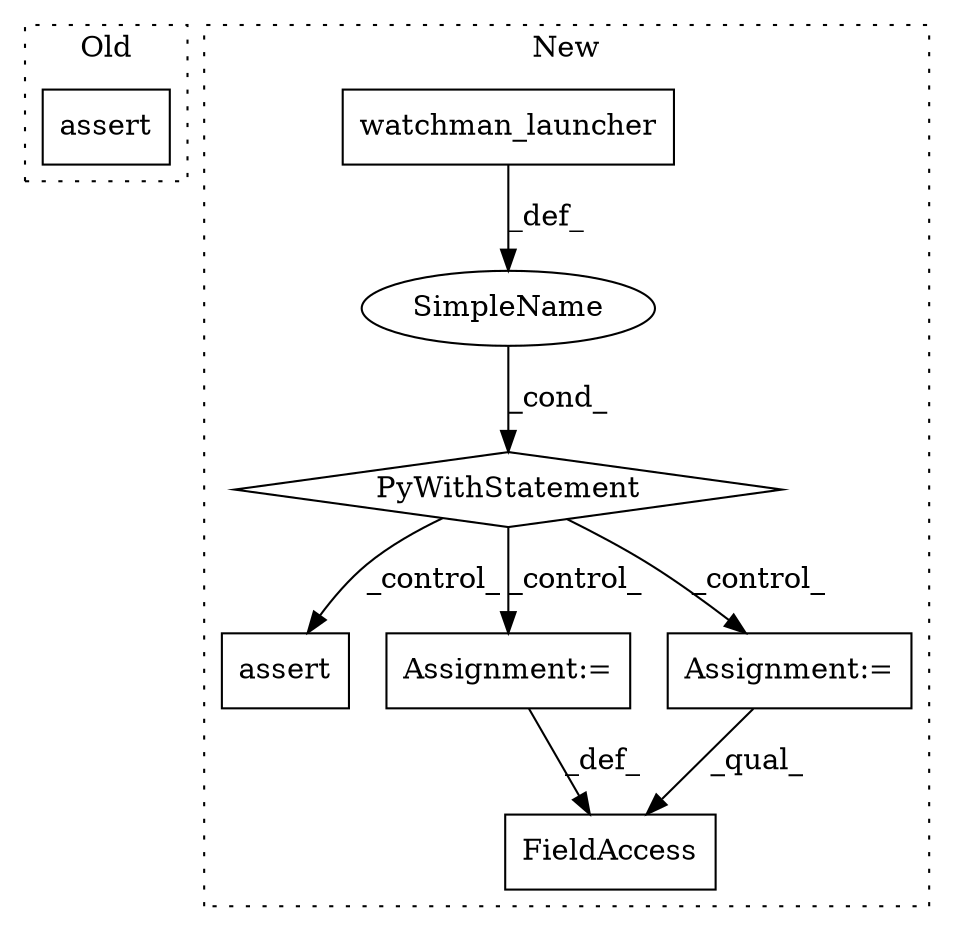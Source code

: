 digraph G {
subgraph cluster0 {
1 [label="assert" a="32" s="2229,2278" l="12,1" shape="box"];
label = "Old";
style="dotted";
}
subgraph cluster1 {
2 [label="watchman_launcher" a="32" s="2127" l="19" shape="box"];
3 [label="assert" a="32" s="2208,2237" l="12,1" shape="box"];
4 [label="SimpleName" a="42" s="" l="" shape="ellipse"];
5 [label="PyWithStatement" a="104" s="2112,2146" l="10,2" shape="diamond"];
6 [label="Assignment:=" a="7" s="2181" l="1" shape="box"];
7 [label="FieldAccess" a="22" s="2170" l="11" shape="box"];
8 [label="Assignment:=" a="7" s="2160" l="2" shape="box"];
label = "New";
style="dotted";
}
2 -> 4 [label="_def_"];
4 -> 5 [label="_cond_"];
5 -> 3 [label="_control_"];
5 -> 6 [label="_control_"];
5 -> 8 [label="_control_"];
6 -> 7 [label="_def_"];
8 -> 7 [label="_qual_"];
}